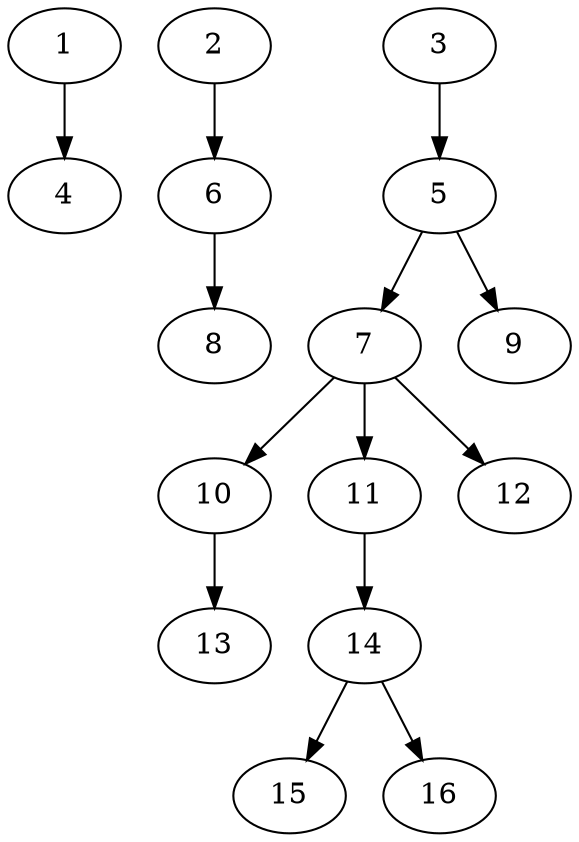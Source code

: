 // DAG (tier=1-easy, mode=data, n=16, ccr=0.318, fat=0.433, density=0.310, regular=0.684, jump=0.039, mindata=1048576, maxdata=8388608)
// DAG automatically generated by daggen at Sun Aug 24 16:33:33 2025
// /home/ermia/Project/Environments/daggen/bin/daggen --dot --ccr 0.318 --fat 0.433 --regular 0.684 --density 0.310 --jump 0.039 --mindata 1048576 --maxdata 8388608 -n 16 
digraph G {
  1 [size="6334353770526168", alpha="0.03", expect_size="3167176885263084"]
  1 -> 4 [size ="273024234291200"]
  2 [size="59645592688246216", alpha="0.16", expect_size="29822796344123108"]
  2 -> 6 [size ="28585993699328"]
  3 [size="1020597273327320064", alpha="0.18", expect_size="510298636663660032"]
  3 -> 5 [size ="399381626880000"]
  4 [size="322652696909088555008", alpha="0.11", expect_size="161326348454544277504"]
  5 [size="328559468382720", alpha="0.12", expect_size="164279734191360"]
  5 -> 7 [size ="11132555231232"]
  5 -> 9 [size ="11132555231232"]
  6 [size="48624860548918880", alpha="0.09", expect_size="24312430274459440"]
  6 -> 8 [size ="51053814874112"]
  7 [size="1949751943626752000", alpha="0.15", expect_size="974875971813376000"]
  7 -> 10 [size ="12485604147200"]
  7 -> 11 [size ="12485604147200"]
  7 -> 12 [size ="12485604147200"]
  8 [size="4867644228604474", alpha="0.02", expect_size="2433822114302237"]
  9 [size="282928828005476204544", alpha="0.17", expect_size="141464414002738102272"]
  10 [size="15715935219626042", alpha="0.17", expect_size="7857967609813021"]
  10 -> 13 [size ="11739764621312"]
  11 [size="2900285721094418", alpha="0.02", expect_size="1450142860547209"]
  11 -> 14 [size ="87788670156800"]
  12 [size="427216385299447808000", alpha="0.18", expect_size="213608192649723904000"]
  13 [size="171529664511736807424", alpha="0.16", expect_size="85764832255868403712"]
  14 [size="41168265317556682752", alpha="0.07", expect_size="20584132658778341376"]
  14 -> 15 [size ="95381694185472"]
  14 -> 16 [size ="95381694185472"]
  15 [size="16338183747218178048", alpha="0.13", expect_size="8169091873609089024"]
  16 [size="26186225149616028", alpha="0.14", expect_size="13093112574808014"]
}